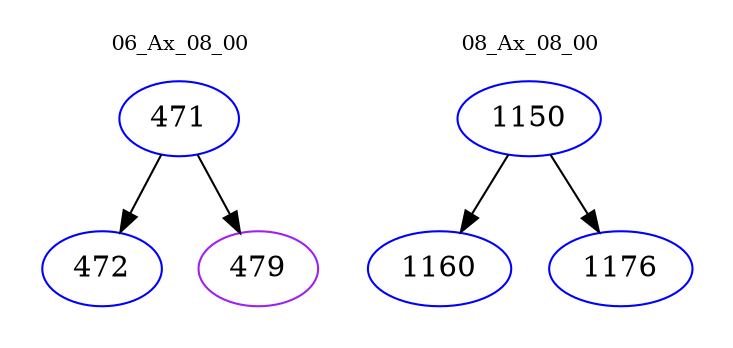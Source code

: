 digraph{
subgraph cluster_0 {
color = white
label = "06_Ax_08_00";
fontsize=10;
T0_471 [label="471", color="blue"]
T0_471 -> T0_472 [color="black"]
T0_472 [label="472", color="blue"]
T0_471 -> T0_479 [color="black"]
T0_479 [label="479", color="purple"]
}
subgraph cluster_1 {
color = white
label = "08_Ax_08_00";
fontsize=10;
T1_1150 [label="1150", color="blue"]
T1_1150 -> T1_1160 [color="black"]
T1_1160 [label="1160", color="blue"]
T1_1150 -> T1_1176 [color="black"]
T1_1176 [label="1176", color="blue"]
}
}
